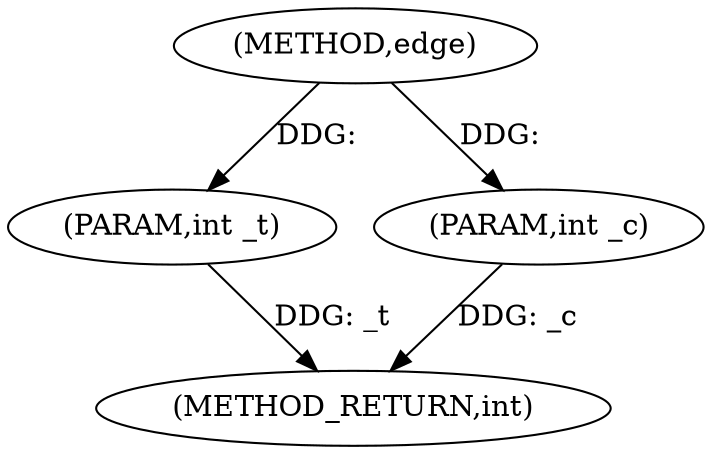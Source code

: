 digraph "edge" {  
"1000182" [label = "(METHOD,edge)" ]
"1000186" [label = "(METHOD_RETURN,int)" ]
"1000183" [label = "(PARAM,int _t)" ]
"1000184" [label = "(PARAM,int _c)" ]
  "1000183" -> "1000186"  [ label = "DDG: _t"] 
  "1000184" -> "1000186"  [ label = "DDG: _c"] 
  "1000182" -> "1000183"  [ label = "DDG: "] 
  "1000182" -> "1000184"  [ label = "DDG: "] 
}
